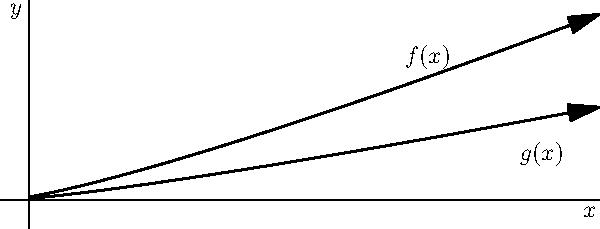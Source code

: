 	size(300);  
    import graph;
    
    real f(real x)
    {
        return 1/15*(x+5)*log((x+5));
    }
    real g(real x)
    {
        return 1/30*(x+5)*log((x+5));
    }
           
    xlimits(-0.5, 100);
	ylimits(-0.7, 30);
	
    draw(graph(f,0.01,100,n=400),linewidth(1bp),EndArrow);
    draw(graph(g,0.01,100,n=400), linewidth(1bp), EndArrow);
    
    label("$f(x)$", (70,25));
    label("$g(x)$", (90,8));
    
	xaxis("$x$", -5, 100);
    yaxis("$y$", -5, 35);